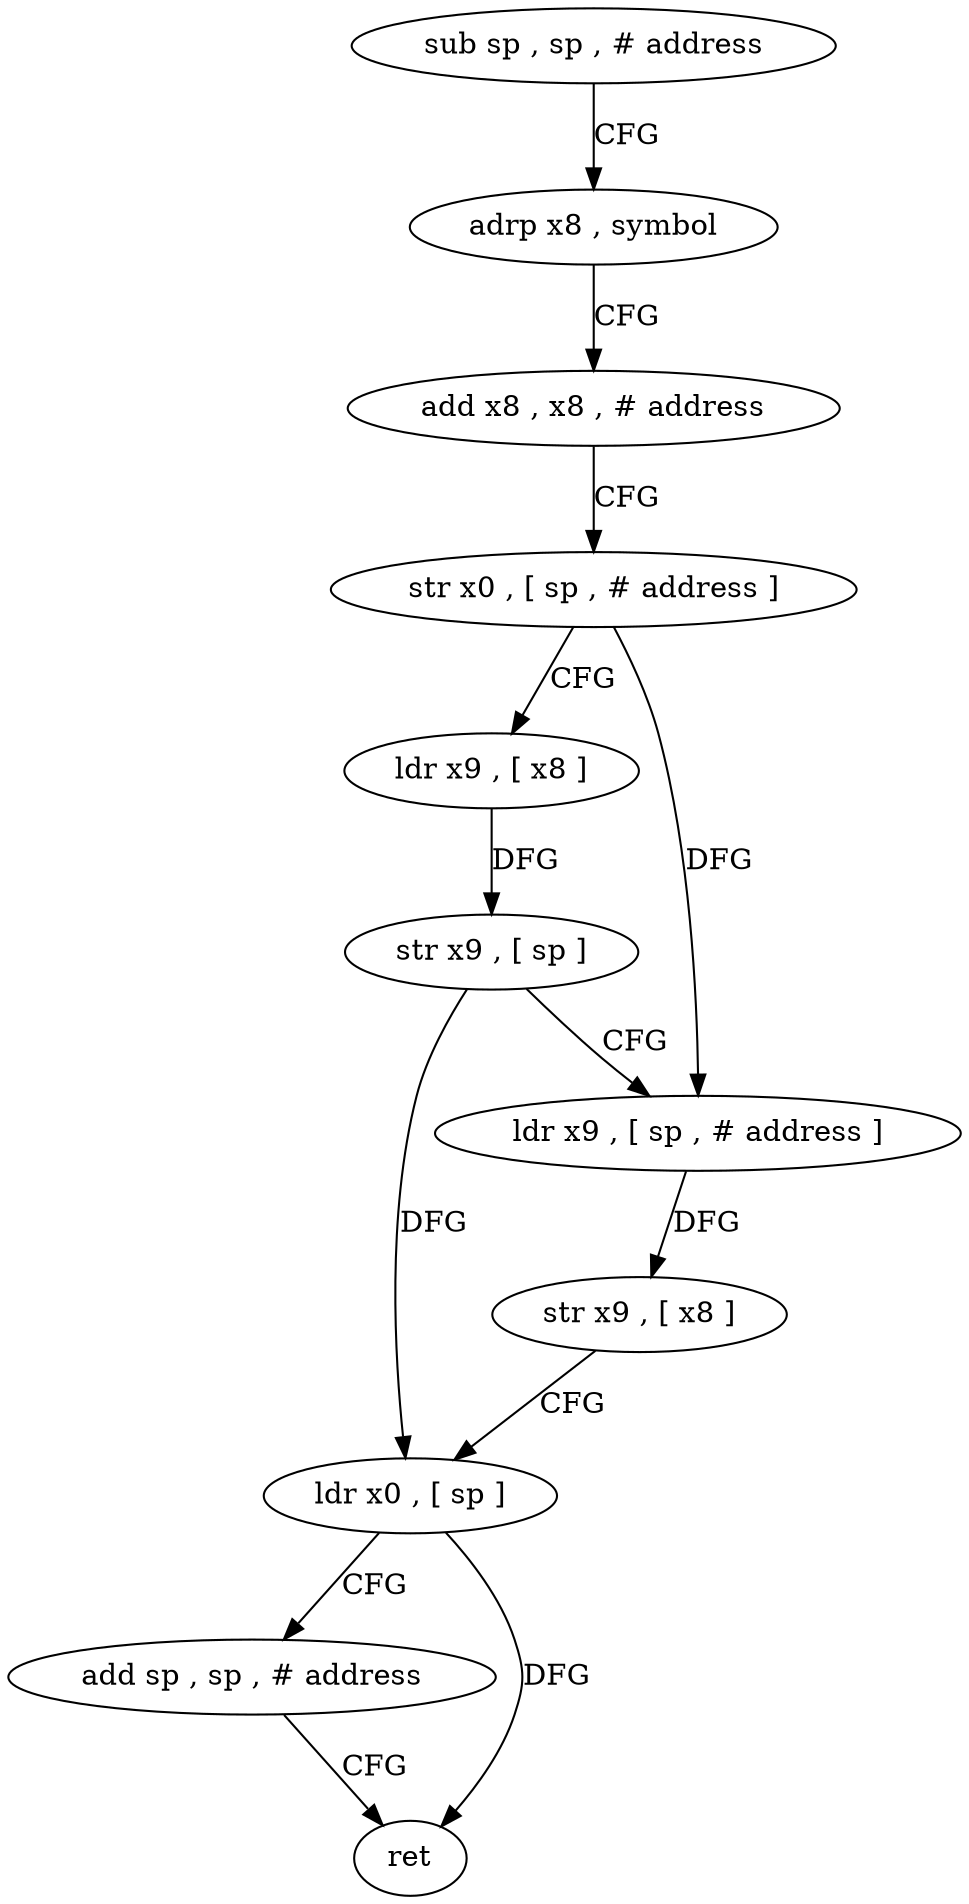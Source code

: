 digraph "func" {
"4224428" [label = "sub sp , sp , # address" ]
"4224432" [label = "adrp x8 , symbol" ]
"4224436" [label = "add x8 , x8 , # address" ]
"4224440" [label = "str x0 , [ sp , # address ]" ]
"4224444" [label = "ldr x9 , [ x8 ]" ]
"4224448" [label = "str x9 , [ sp ]" ]
"4224452" [label = "ldr x9 , [ sp , # address ]" ]
"4224456" [label = "str x9 , [ x8 ]" ]
"4224460" [label = "ldr x0 , [ sp ]" ]
"4224464" [label = "add sp , sp , # address" ]
"4224468" [label = "ret" ]
"4224428" -> "4224432" [ label = "CFG" ]
"4224432" -> "4224436" [ label = "CFG" ]
"4224436" -> "4224440" [ label = "CFG" ]
"4224440" -> "4224444" [ label = "CFG" ]
"4224440" -> "4224452" [ label = "DFG" ]
"4224444" -> "4224448" [ label = "DFG" ]
"4224448" -> "4224452" [ label = "CFG" ]
"4224448" -> "4224460" [ label = "DFG" ]
"4224452" -> "4224456" [ label = "DFG" ]
"4224456" -> "4224460" [ label = "CFG" ]
"4224460" -> "4224464" [ label = "CFG" ]
"4224460" -> "4224468" [ label = "DFG" ]
"4224464" -> "4224468" [ label = "CFG" ]
}
